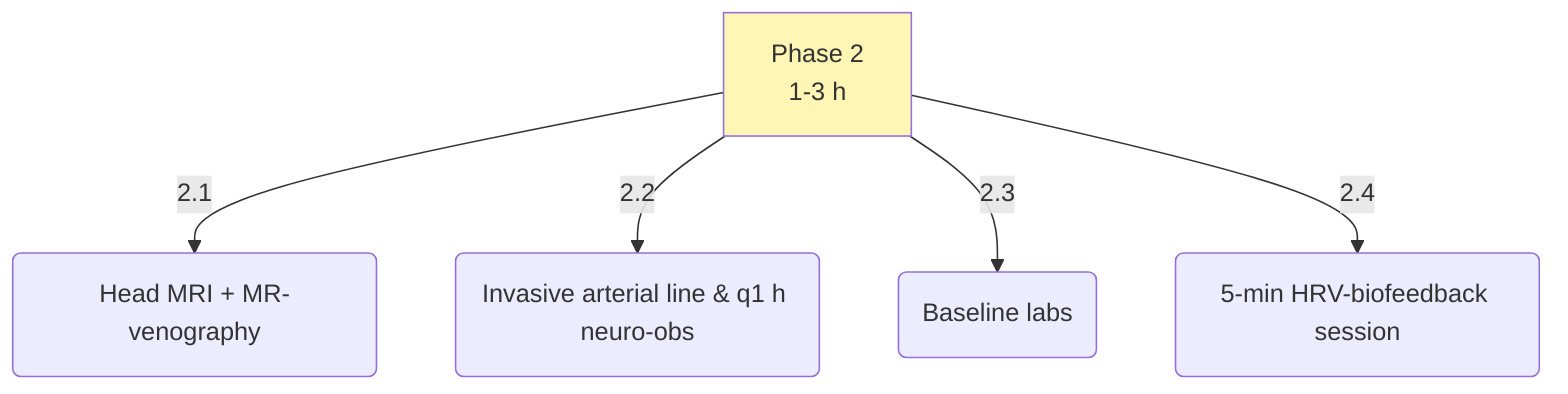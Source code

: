 graph TD
    P2[Phase 2<br>1-3 h] -->|2.1| MRI(Head MRI + MR-venography)
    P2 -->|2.2| Lines(Invasive arterial line & q1 h neuro-obs)
    P2 -->|2.3| Labs(Baseline labs)
    P2 -->|2.4| HRV(5-min HRV-biofeedback session)
    style P2 fill:#fff5b5